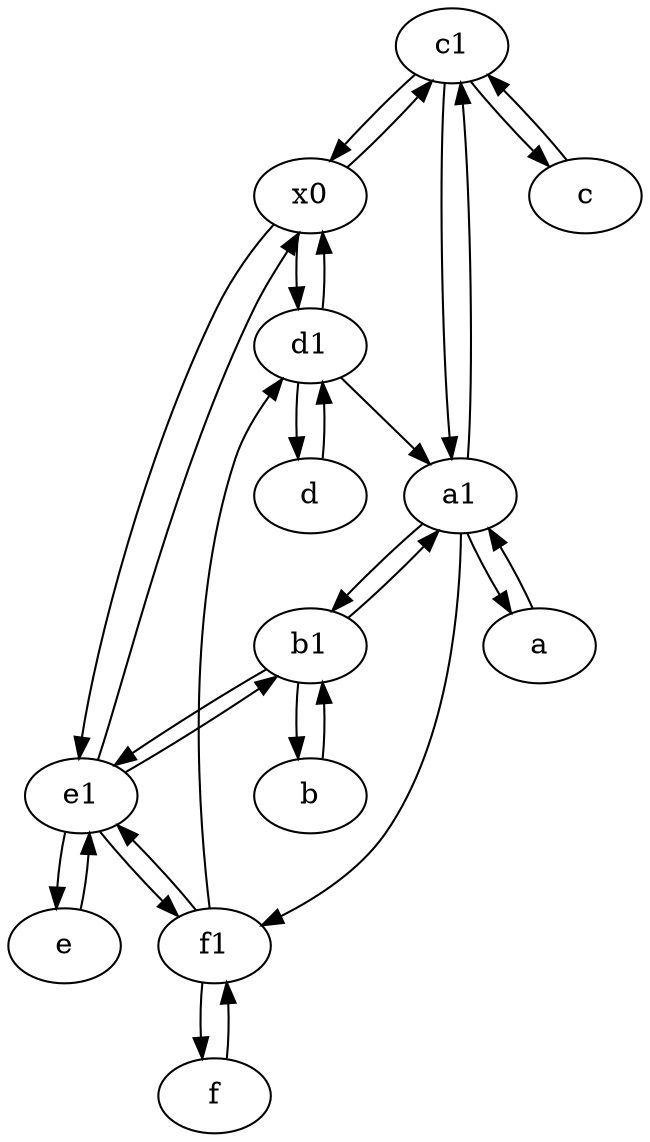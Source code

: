 digraph  {
	c1 [pos="30,15!"];
	e1 [pos="25,45!"];
	f1;
	e [pos="30,50!"];
	d [pos="20,30!"];
	x0;
	d1 [pos="25,30!"];
	a [pos="40,10!"];
	c [pos="20,10!"];
	b [pos="50,20!"];
	b1 [pos="45,20!"];
	a1 [pos="40,15!"];
	f [pos="15,45!"];
	d1 -> d;
	f -> f1;
	b1 -> e1;
	d1 -> a1;
	x0 -> c1;
	f1 -> f;
	c -> c1;
	f1 -> d1;
	c1 -> x0;
	e1 -> e;
	f1 -> e1;
	c1 -> a1;
	b1 -> b;
	a -> a1;
	b -> b1;
	d -> d1;
	x0 -> e1;
	c1 -> c;
	b1 -> a1;
	e1 -> x0;
	d1 -> x0;
	a1 -> a;
	e1 -> b1;
	e -> e1;
	a1 -> b1;
	a1 -> c1;
	a1 -> f1;
	x0 -> d1;
	e1 -> f1;

	}